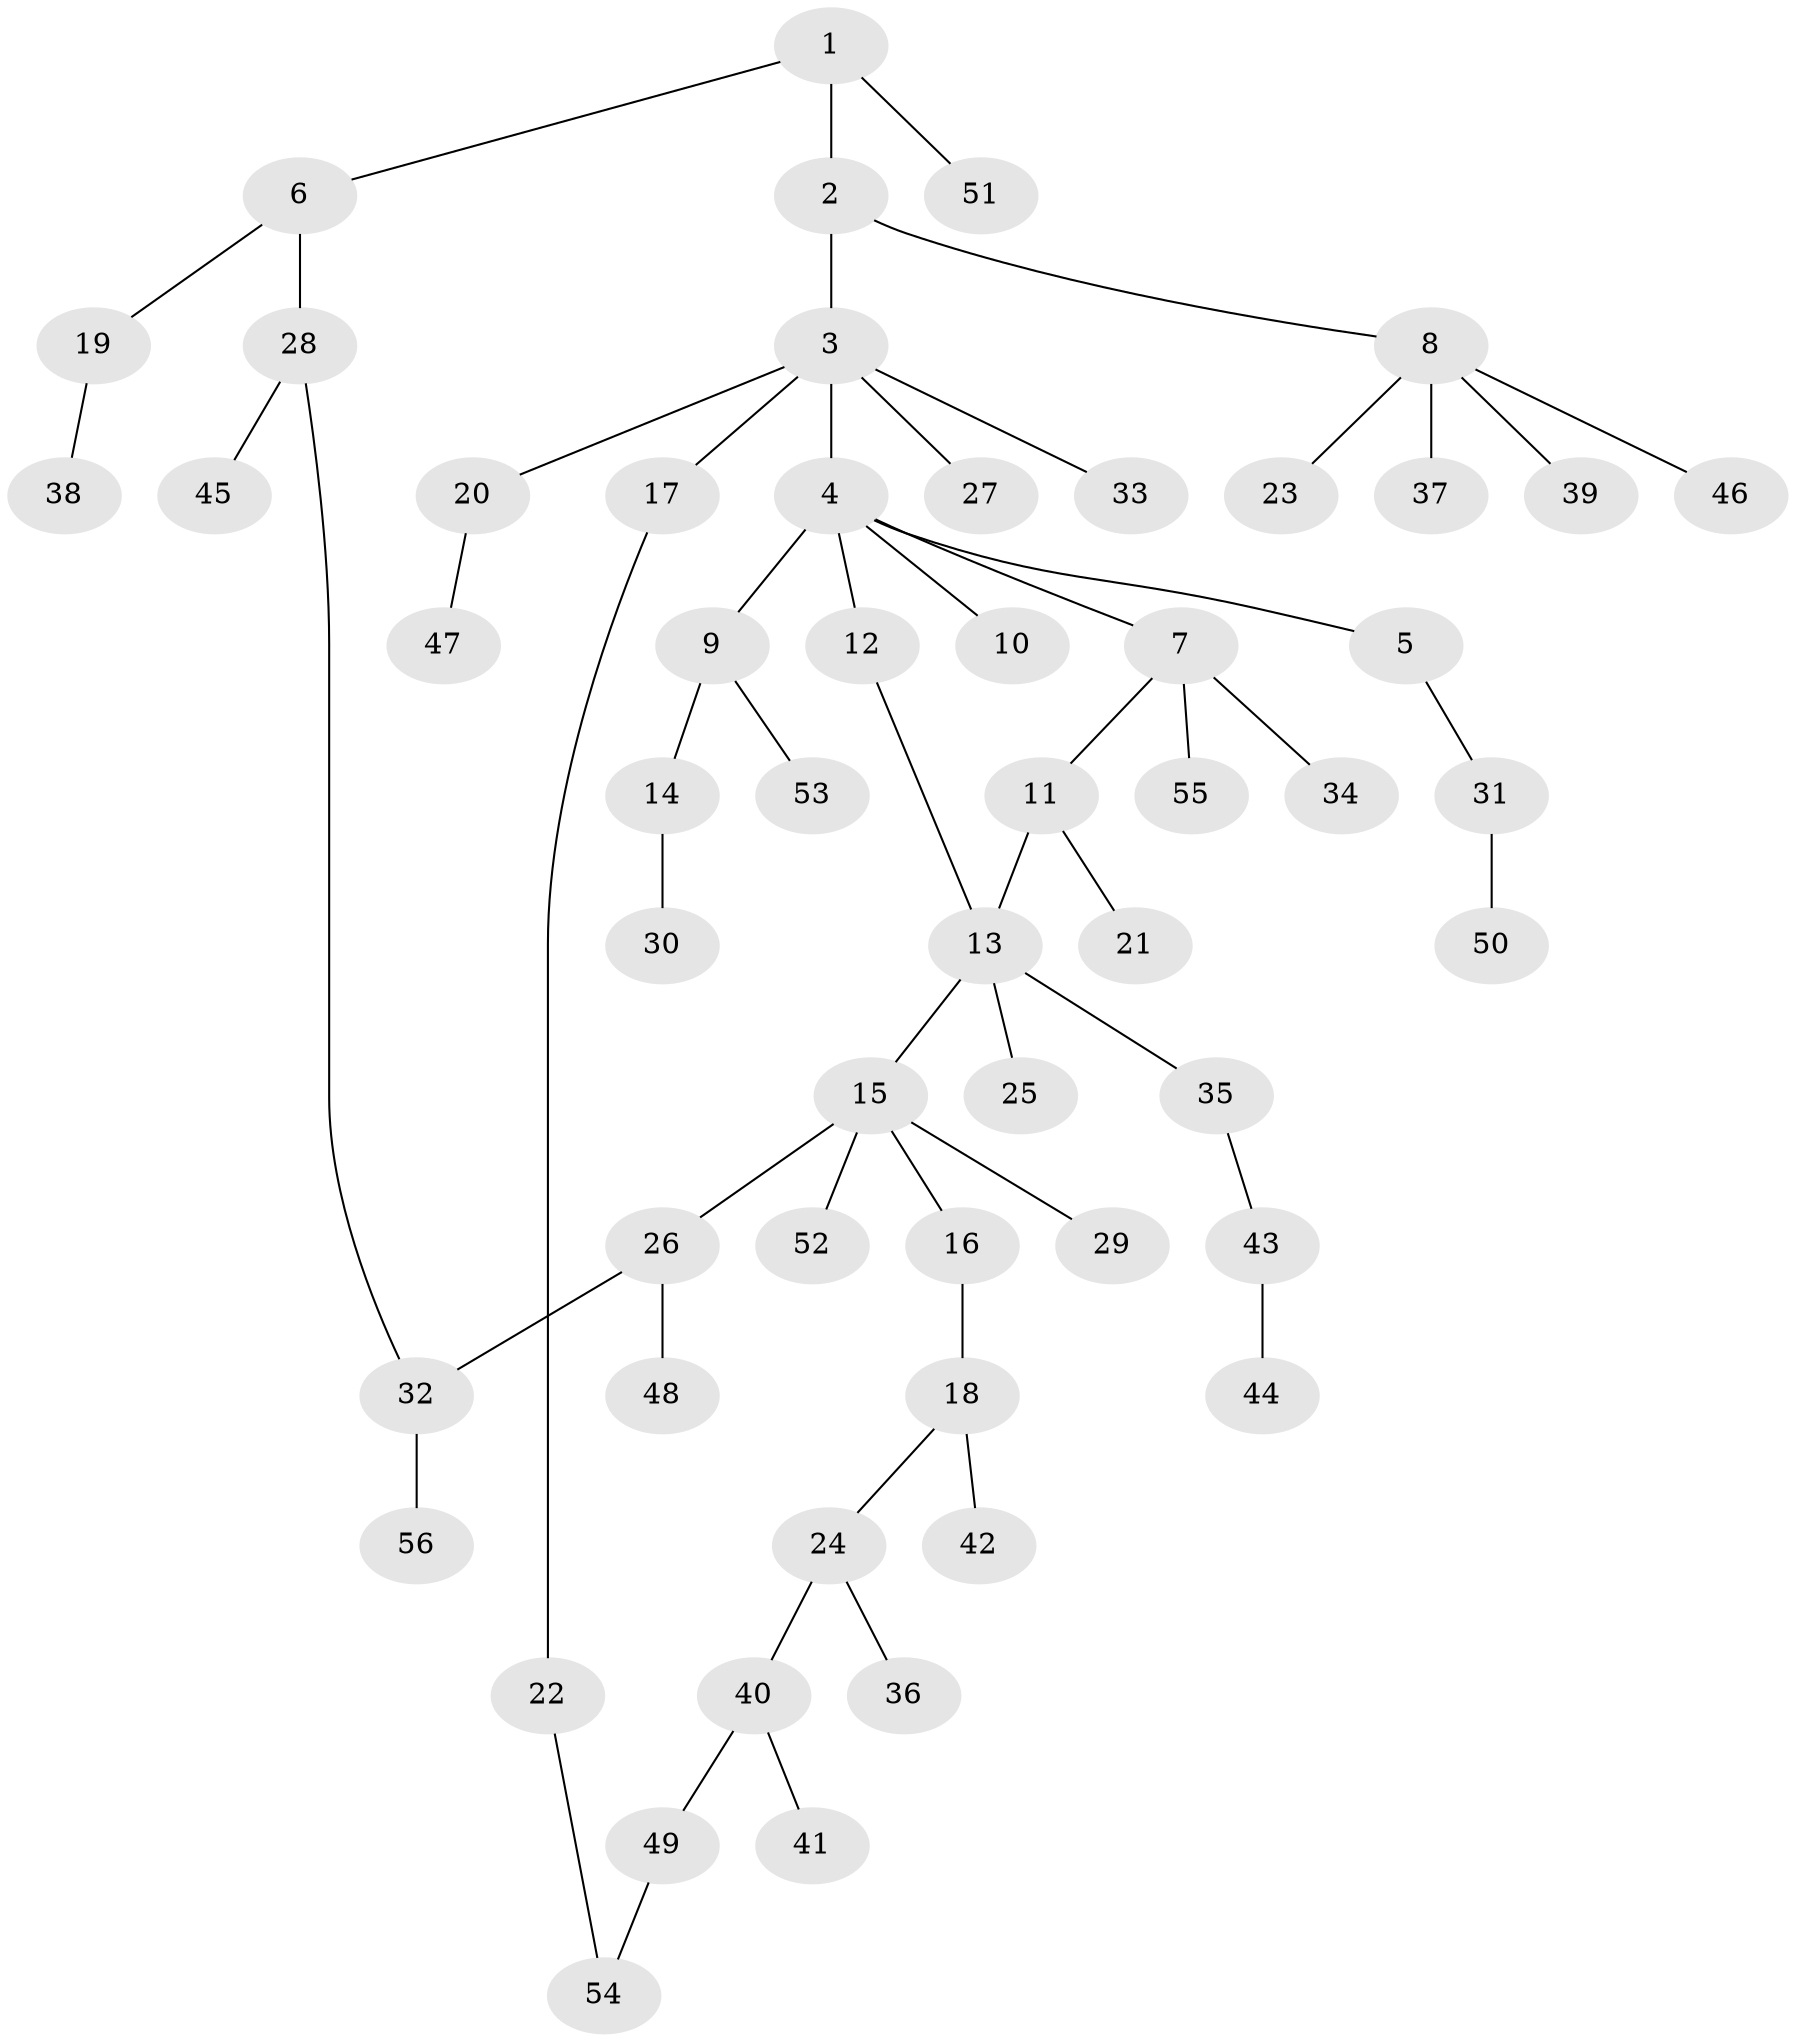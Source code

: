 // coarse degree distribution, {2: 0.2631578947368421, 6: 0.05263157894736842, 8: 0.02631578947368421, 3: 0.05263157894736842, 1: 0.5263157894736842, 5: 0.05263157894736842, 4: 0.02631578947368421}
// Generated by graph-tools (version 1.1) at 2025/51/02/27/25 19:51:38]
// undirected, 56 vertices, 58 edges
graph export_dot {
graph [start="1"]
  node [color=gray90,style=filled];
  1;
  2;
  3;
  4;
  5;
  6;
  7;
  8;
  9;
  10;
  11;
  12;
  13;
  14;
  15;
  16;
  17;
  18;
  19;
  20;
  21;
  22;
  23;
  24;
  25;
  26;
  27;
  28;
  29;
  30;
  31;
  32;
  33;
  34;
  35;
  36;
  37;
  38;
  39;
  40;
  41;
  42;
  43;
  44;
  45;
  46;
  47;
  48;
  49;
  50;
  51;
  52;
  53;
  54;
  55;
  56;
  1 -- 2;
  1 -- 6;
  1 -- 51;
  2 -- 3;
  2 -- 8;
  3 -- 4;
  3 -- 17;
  3 -- 20;
  3 -- 27;
  3 -- 33;
  4 -- 5;
  4 -- 7;
  4 -- 9;
  4 -- 10;
  4 -- 12;
  5 -- 31;
  6 -- 19;
  6 -- 28;
  7 -- 11;
  7 -- 34;
  7 -- 55;
  8 -- 23;
  8 -- 37;
  8 -- 39;
  8 -- 46;
  9 -- 14;
  9 -- 53;
  11 -- 21;
  11 -- 13;
  12 -- 13;
  13 -- 15;
  13 -- 25;
  13 -- 35;
  14 -- 30;
  15 -- 16;
  15 -- 26;
  15 -- 29;
  15 -- 52;
  16 -- 18;
  17 -- 22;
  18 -- 24;
  18 -- 42;
  19 -- 38;
  20 -- 47;
  22 -- 54;
  24 -- 36;
  24 -- 40;
  26 -- 32;
  26 -- 48;
  28 -- 45;
  28 -- 32;
  31 -- 50;
  32 -- 56;
  35 -- 43;
  40 -- 41;
  40 -- 49;
  43 -- 44;
  49 -- 54;
}
